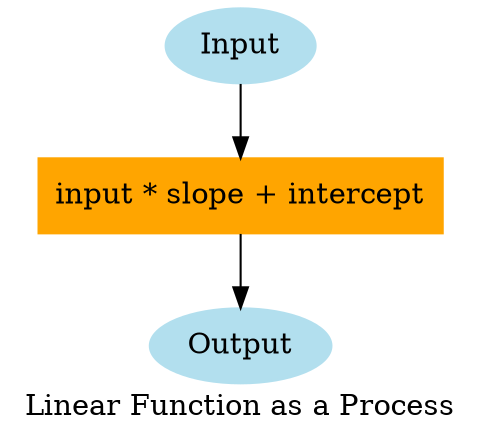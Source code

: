 // Linear Function
digraph {
	node [color=lightblue2 style=filled]
	x [label=Input]
	node [color=orange edgecolor=black style=filled]
	f [label="input * slope + intercept" shape=box]
	node [color=lightblue2 style=filled]
	y [label=Output]
	x -> f
	f -> y
	label="Linear Function as a Process"
}
